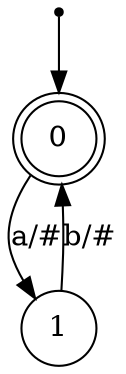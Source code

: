 digraph G {
	node [shape = doublecircle]; 0;
	node [shape = point ]; qi
	node [shape = circle];
	qi -> 0;
	0 -> 1 [ label="a/#" ];
	1 -> 0 [ label="b/#" ];
}
